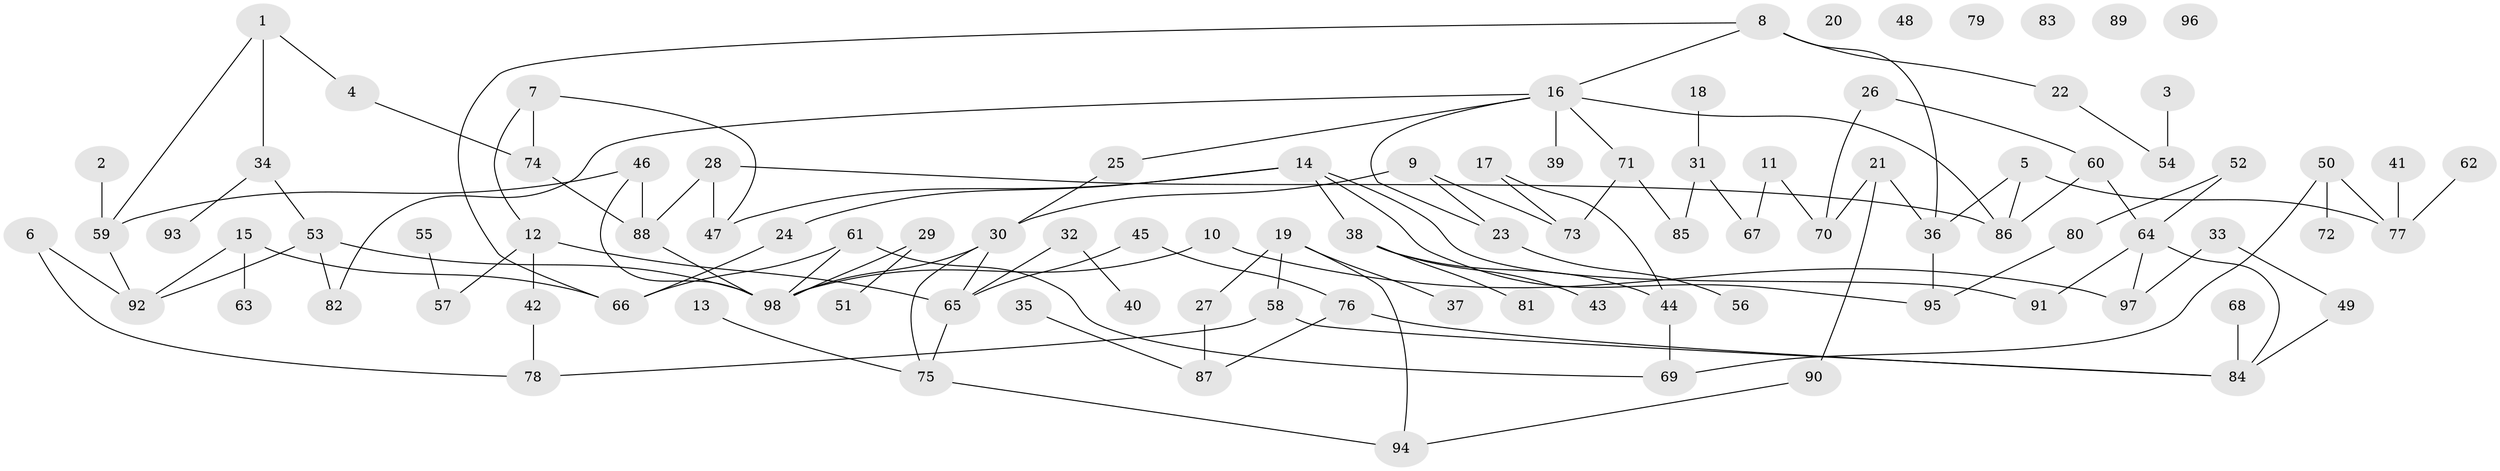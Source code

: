 // coarse degree distribution, {1: 0.22413793103448276, 0: 0.10344827586206896, 2: 0.2413793103448276, 10: 0.017241379310344827, 4: 0.06896551724137931, 5: 0.10344827586206896, 3: 0.1724137931034483, 7: 0.017241379310344827, 6: 0.05172413793103448}
// Generated by graph-tools (version 1.1) at 2025/43/03/04/25 21:43:55]
// undirected, 98 vertices, 122 edges
graph export_dot {
graph [start="1"]
  node [color=gray90,style=filled];
  1;
  2;
  3;
  4;
  5;
  6;
  7;
  8;
  9;
  10;
  11;
  12;
  13;
  14;
  15;
  16;
  17;
  18;
  19;
  20;
  21;
  22;
  23;
  24;
  25;
  26;
  27;
  28;
  29;
  30;
  31;
  32;
  33;
  34;
  35;
  36;
  37;
  38;
  39;
  40;
  41;
  42;
  43;
  44;
  45;
  46;
  47;
  48;
  49;
  50;
  51;
  52;
  53;
  54;
  55;
  56;
  57;
  58;
  59;
  60;
  61;
  62;
  63;
  64;
  65;
  66;
  67;
  68;
  69;
  70;
  71;
  72;
  73;
  74;
  75;
  76;
  77;
  78;
  79;
  80;
  81;
  82;
  83;
  84;
  85;
  86;
  87;
  88;
  89;
  90;
  91;
  92;
  93;
  94;
  95;
  96;
  97;
  98;
  1 -- 4;
  1 -- 34;
  1 -- 59;
  2 -- 59;
  3 -- 54;
  4 -- 74;
  5 -- 36;
  5 -- 77;
  5 -- 86;
  6 -- 78;
  6 -- 92;
  7 -- 12;
  7 -- 47;
  7 -- 74;
  8 -- 16;
  8 -- 22;
  8 -- 36;
  8 -- 66;
  9 -- 23;
  9 -- 30;
  9 -- 73;
  10 -- 97;
  10 -- 98;
  11 -- 67;
  11 -- 70;
  12 -- 42;
  12 -- 57;
  12 -- 65;
  13 -- 75;
  14 -- 24;
  14 -- 38;
  14 -- 47;
  14 -- 91;
  14 -- 95;
  15 -- 63;
  15 -- 66;
  15 -- 92;
  16 -- 23;
  16 -- 25;
  16 -- 39;
  16 -- 71;
  16 -- 82;
  16 -- 86;
  17 -- 44;
  17 -- 73;
  18 -- 31;
  19 -- 27;
  19 -- 37;
  19 -- 58;
  19 -- 94;
  21 -- 36;
  21 -- 70;
  21 -- 90;
  22 -- 54;
  23 -- 56;
  24 -- 66;
  25 -- 30;
  26 -- 60;
  26 -- 70;
  27 -- 87;
  28 -- 47;
  28 -- 86;
  28 -- 88;
  29 -- 51;
  29 -- 98;
  30 -- 65;
  30 -- 75;
  30 -- 98;
  31 -- 67;
  31 -- 85;
  32 -- 40;
  32 -- 65;
  33 -- 49;
  33 -- 97;
  34 -- 53;
  34 -- 93;
  35 -- 87;
  36 -- 95;
  38 -- 43;
  38 -- 44;
  38 -- 81;
  41 -- 77;
  42 -- 78;
  44 -- 69;
  45 -- 65;
  45 -- 76;
  46 -- 59;
  46 -- 88;
  46 -- 98;
  49 -- 84;
  50 -- 69;
  50 -- 72;
  50 -- 77;
  52 -- 64;
  52 -- 80;
  53 -- 82;
  53 -- 92;
  53 -- 98;
  55 -- 57;
  58 -- 78;
  58 -- 84;
  59 -- 92;
  60 -- 64;
  60 -- 86;
  61 -- 66;
  61 -- 69;
  61 -- 98;
  62 -- 77;
  64 -- 84;
  64 -- 91;
  64 -- 97;
  65 -- 75;
  68 -- 84;
  71 -- 73;
  71 -- 85;
  74 -- 88;
  75 -- 94;
  76 -- 84;
  76 -- 87;
  80 -- 95;
  88 -- 98;
  90 -- 94;
}
